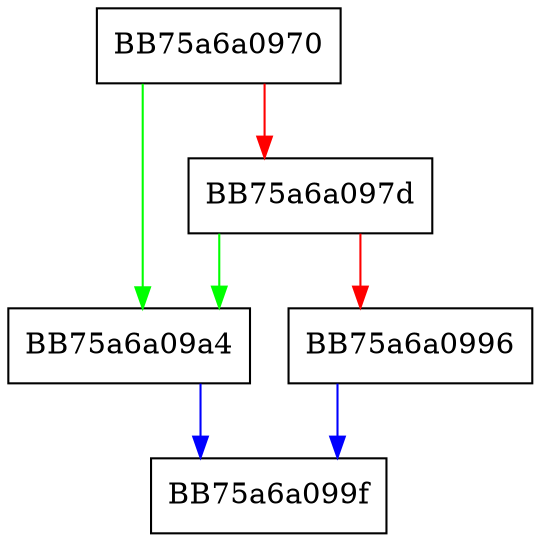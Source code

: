 digraph Read {
  node [shape="box"];
  graph [splines=ortho];
  BB75a6a0970 -> BB75a6a09a4 [color="green"];
  BB75a6a0970 -> BB75a6a097d [color="red"];
  BB75a6a097d -> BB75a6a09a4 [color="green"];
  BB75a6a097d -> BB75a6a0996 [color="red"];
  BB75a6a0996 -> BB75a6a099f [color="blue"];
  BB75a6a09a4 -> BB75a6a099f [color="blue"];
}